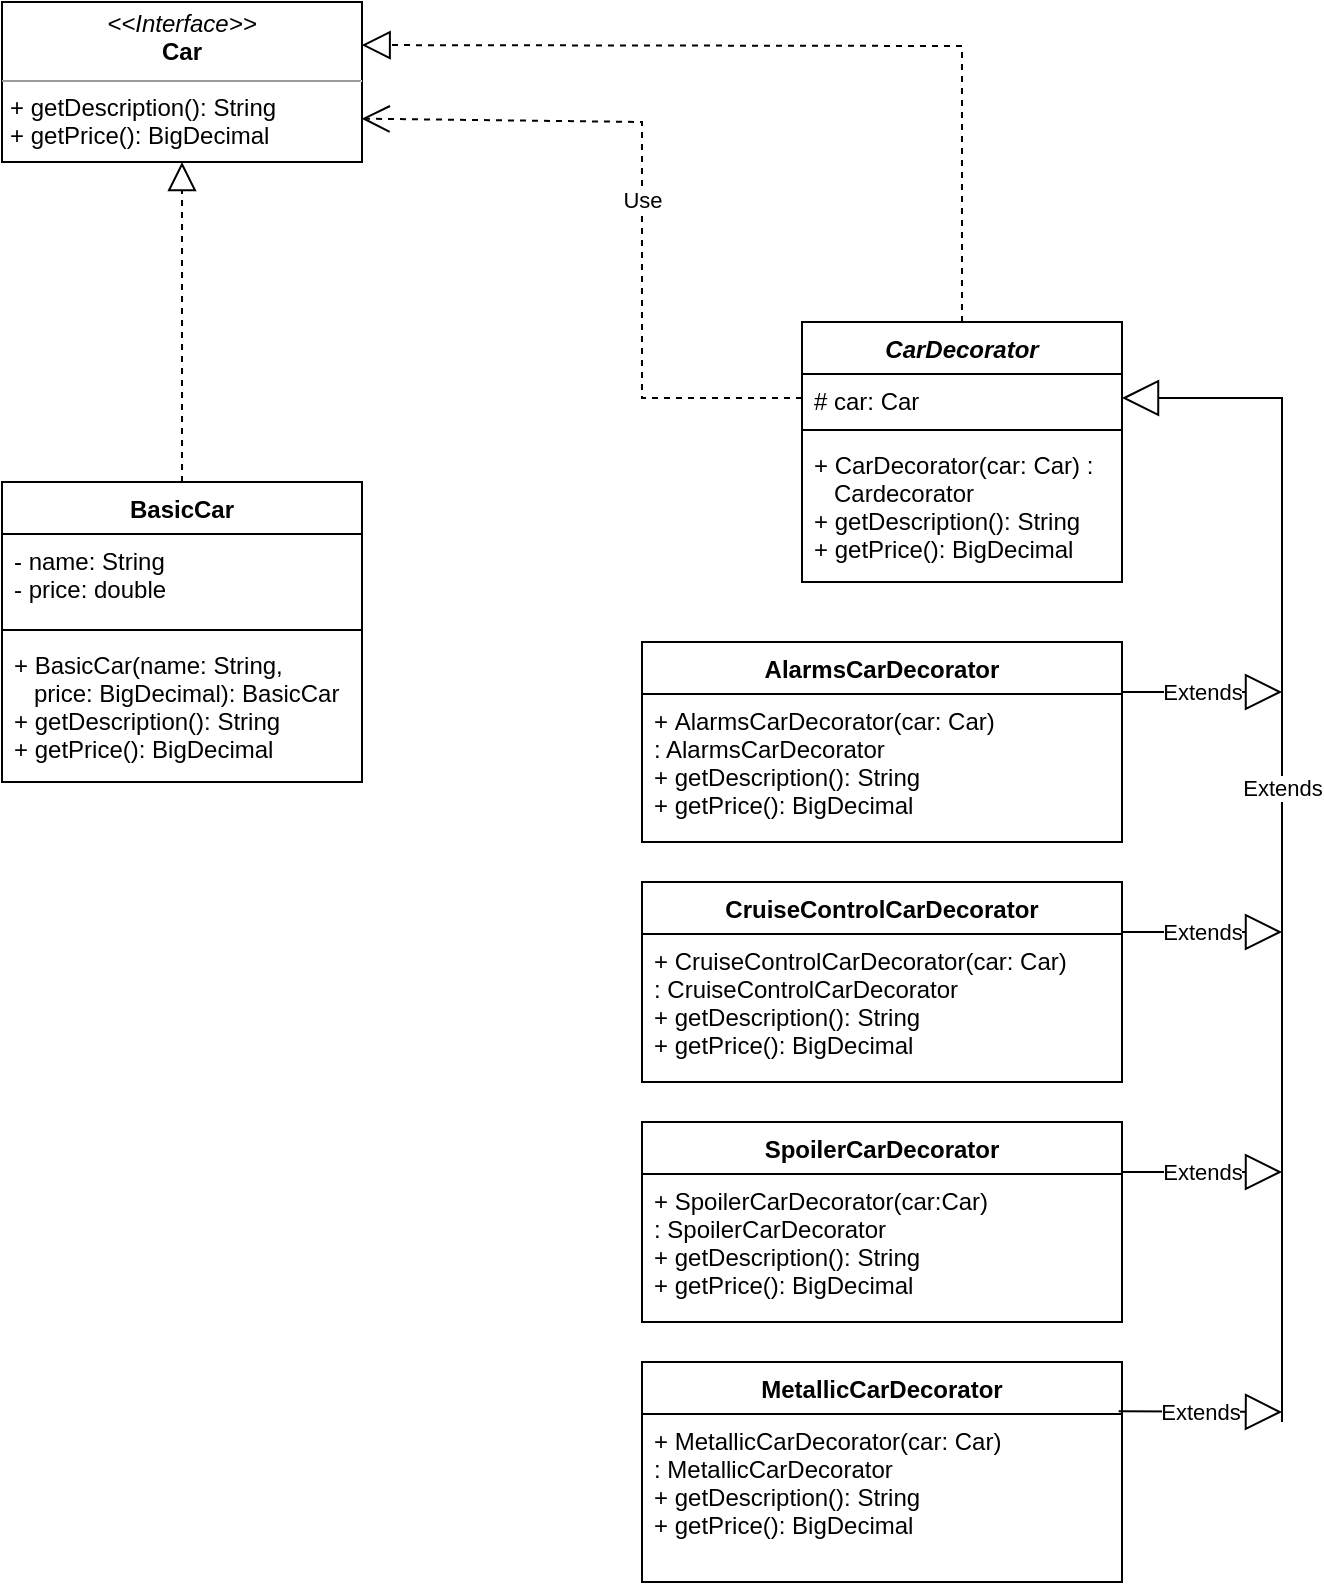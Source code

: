 <mxfile version="20.5.3" type="embed"><diagram id="23iRSUPoRavnBvh4doch" name="Page-1"><mxGraphModel dx="725" dy="824" grid="1" gridSize="10" guides="1" tooltips="1" connect="1" arrows="1" fold="1" page="1" pageScale="1" pageWidth="827" pageHeight="1169" math="0" shadow="0"><root><mxCell id="0"/><mxCell id="1" parent="0"/><mxCell id="2" value="&lt;p style=&quot;margin:0px;margin-top:4px;text-align:center;&quot;&gt;&lt;i&gt;&amp;lt;&amp;lt;Interface&amp;gt;&amp;gt;&lt;/i&gt;&lt;br&gt;&lt;b&gt;Car&lt;/b&gt;&lt;/p&gt;&lt;hr size=&quot;1&quot;&gt;&lt;p style=&quot;margin:0px;margin-left:4px;&quot;&gt;+ getDescription(): String&lt;br style=&quot;padding: 0px; margin: 0px;&quot;&gt;+ getPrice(): BigDecimal&lt;br style=&quot;padding: 0px; margin: 0px;&quot;&gt;&lt;br&gt;&lt;/p&gt;" style="verticalAlign=top;align=left;overflow=fill;fontSize=12;fontFamily=Helvetica;html=1;" parent="1" vertex="1"><mxGeometry x="120" y="80" width="180" height="80" as="geometry"/></mxCell><mxCell id="3" value="BasicCar" style="swimlane;fontStyle=1;align=center;verticalAlign=top;childLayout=stackLayout;horizontal=1;startSize=26;horizontalStack=0;resizeParent=1;resizeParentMax=0;resizeLast=0;collapsible=1;marginBottom=0;" parent="1" vertex="1"><mxGeometry x="120" y="320" width="180" height="150" as="geometry"/></mxCell><mxCell id="4" value="- name: String&#10;- price: double" style="text;strokeColor=none;fillColor=none;align=left;verticalAlign=top;spacingLeft=4;spacingRight=4;overflow=hidden;rotatable=0;points=[[0,0.5],[1,0.5]];portConstraint=eastwest;" parent="3" vertex="1"><mxGeometry y="26" width="180" height="44" as="geometry"/></mxCell><mxCell id="5" value="" style="line;strokeWidth=1;fillColor=none;align=left;verticalAlign=middle;spacingTop=-1;spacingLeft=3;spacingRight=3;rotatable=0;labelPosition=right;points=[];portConstraint=eastwest;strokeColor=inherit;" parent="3" vertex="1"><mxGeometry y="70" width="180" height="8" as="geometry"/></mxCell><mxCell id="6" value="+ BasicCar(name: String,&#10;   price: BigDecimal): BasicCar&#10;+ getDescription(): String&#10;+ getPrice(): BigDecimal" style="text;strokeColor=none;fillColor=none;align=left;verticalAlign=top;spacingLeft=4;spacingRight=4;overflow=hidden;rotatable=0;points=[[0,0.5],[1,0.5]];portConstraint=eastwest;" parent="3" vertex="1"><mxGeometry y="78" width="180" height="72" as="geometry"/></mxCell><mxCell id="7" value="CarDecorator" style="swimlane;fontStyle=3;align=center;verticalAlign=top;childLayout=stackLayout;horizontal=1;startSize=26;horizontalStack=0;resizeParent=1;resizeParentMax=0;resizeLast=0;collapsible=1;marginBottom=0;" parent="1" vertex="1"><mxGeometry x="520" y="240" width="160" height="130" as="geometry"/></mxCell><mxCell id="8" value="# car: Car" style="text;strokeColor=none;fillColor=none;align=left;verticalAlign=top;spacingLeft=4;spacingRight=4;overflow=hidden;rotatable=0;points=[[0,0.5],[1,0.5]];portConstraint=eastwest;" parent="7" vertex="1"><mxGeometry y="26" width="160" height="24" as="geometry"/></mxCell><mxCell id="9" value="" style="line;strokeWidth=1;fillColor=none;align=left;verticalAlign=middle;spacingTop=-1;spacingLeft=3;spacingRight=3;rotatable=0;labelPosition=right;points=[];portConstraint=eastwest;strokeColor=inherit;" parent="7" vertex="1"><mxGeometry y="50" width="160" height="8" as="geometry"/></mxCell><mxCell id="10" value="+ CarDecorator(car: Car) :&#10;   Cardecorator&#10;+ getDescription(): String&#10;+ getPrice(): BigDecimal" style="text;strokeColor=none;fillColor=none;align=left;verticalAlign=top;spacingLeft=4;spacingRight=4;overflow=hidden;rotatable=0;points=[[0,0.5],[1,0.5]];portConstraint=eastwest;" parent="7" vertex="1"><mxGeometry y="58" width="160" height="72" as="geometry"/></mxCell><mxCell id="11" value="CruiseControlCarDecorator" style="swimlane;fontStyle=1;align=center;verticalAlign=top;childLayout=stackLayout;horizontal=1;startSize=26;horizontalStack=0;resizeParent=1;resizeParentMax=0;resizeLast=0;collapsible=1;marginBottom=0;" parent="1" vertex="1"><mxGeometry x="440" y="520" width="240" height="100" as="geometry"/></mxCell><mxCell id="14" value="+ CruiseControlCarDecorator(car: Car)&#10;: CruiseControlCarDecorator&#10;+ getDescription(): String&#10;+ getPrice(): BigDecimal" style="text;strokeColor=none;fillColor=none;align=left;verticalAlign=top;spacingLeft=4;spacingRight=4;overflow=hidden;rotatable=0;points=[[0,0.5],[1,0.5]];portConstraint=eastwest;" parent="11" vertex="1"><mxGeometry y="26" width="240" height="74" as="geometry"/></mxCell><mxCell id="15" value="AlarmsCarDecorator" style="swimlane;fontStyle=1;align=center;verticalAlign=top;childLayout=stackLayout;horizontal=1;startSize=26;horizontalStack=0;resizeParent=1;resizeParentMax=0;resizeLast=0;collapsible=1;marginBottom=0;" parent="1" vertex="1"><mxGeometry x="440" y="400" width="240" height="100" as="geometry"/></mxCell><mxCell id="18" value="+ AlarmsCarDecorator(car: Car)&#10;: AlarmsCarDecorator&#10;+ getDescription(): String&#10;+ getPrice(): BigDecimal" style="text;strokeColor=none;fillColor=none;align=left;verticalAlign=top;spacingLeft=4;spacingRight=4;overflow=hidden;rotatable=0;points=[[0,0.5],[1,0.5]];portConstraint=eastwest;" parent="15" vertex="1"><mxGeometry y="26" width="240" height="74" as="geometry"/></mxCell><mxCell id="19" value="SpoilerCarDecorator" style="swimlane;fontStyle=1;align=center;verticalAlign=top;childLayout=stackLayout;horizontal=1;startSize=26;horizontalStack=0;resizeParent=1;resizeParentMax=0;resizeLast=0;collapsible=1;marginBottom=0;" parent="1" vertex="1"><mxGeometry x="440" y="640" width="240" height="100" as="geometry"/></mxCell><mxCell id="22" value="+ SpoilerCarDecorator(car:Car)&#10;: SpoilerCarDecorator&#10;+ getDescription(): String&#10;+ getPrice(): BigDecimal" style="text;strokeColor=none;fillColor=none;align=left;verticalAlign=top;spacingLeft=4;spacingRight=4;overflow=hidden;rotatable=0;points=[[0,0.5],[1,0.5]];portConstraint=eastwest;" parent="19" vertex="1"><mxGeometry y="26" width="240" height="74" as="geometry"/></mxCell><mxCell id="23" value="MetallicCarDecorator" style="swimlane;fontStyle=1;align=center;verticalAlign=top;childLayout=stackLayout;horizontal=1;startSize=26;horizontalStack=0;resizeParent=1;resizeParentMax=0;resizeLast=0;collapsible=1;marginBottom=0;" parent="1" vertex="1"><mxGeometry x="440" y="760" width="240" height="110" as="geometry"/></mxCell><mxCell id="26" value="+ MetallicCarDecorator(car: Car)&#10;: MetallicCarDecorator&#10;+ getDescription(): String&#10;+ getPrice(): BigDecimal" style="text;strokeColor=none;fillColor=none;align=left;verticalAlign=top;spacingLeft=4;spacingRight=4;overflow=hidden;rotatable=0;points=[[0,0.5],[1,0.5]];portConstraint=eastwest;" parent="23" vertex="1"><mxGeometry y="26" width="240" height="84" as="geometry"/></mxCell><mxCell id="27" value="Use" style="endArrow=open;endSize=12;dashed=1;html=1;rounded=0;exitX=0;exitY=0.5;exitDx=0;exitDy=0;entryX=0.999;entryY=0.729;entryDx=0;entryDy=0;entryPerimeter=0;" parent="1" source="8" target="2" edge="1"><mxGeometry width="160" relative="1" as="geometry"><mxPoint x="380" y="290" as="sourcePoint"/><mxPoint x="540" y="290" as="targetPoint"/><Array as="points"><mxPoint x="440" y="278"/><mxPoint x="440" y="140"/></Array></mxGeometry></mxCell><mxCell id="28" value="" style="endArrow=block;dashed=1;endFill=0;endSize=12;html=1;rounded=0;exitX=0.5;exitY=0;exitDx=0;exitDy=0;entryX=0.5;entryY=1;entryDx=0;entryDy=0;" parent="1" source="3" target="2" edge="1"><mxGeometry width="160" relative="1" as="geometry"><mxPoint x="380" y="290" as="sourcePoint"/><mxPoint x="540" y="290" as="targetPoint"/></mxGeometry></mxCell><mxCell id="29" value="" style="endArrow=block;dashed=1;endFill=0;endSize=12;html=1;rounded=0;exitX=0.5;exitY=0;exitDx=0;exitDy=0;entryX=0.999;entryY=0.269;entryDx=0;entryDy=0;entryPerimeter=0;" parent="1" source="7" target="2" edge="1"><mxGeometry width="160" relative="1" as="geometry"><mxPoint x="380" y="290" as="sourcePoint"/><mxPoint x="540" y="290" as="targetPoint"/><Array as="points"><mxPoint x="600" y="102"/></Array></mxGeometry></mxCell><mxCell id="30" value="Extends" style="endArrow=block;endSize=16;endFill=0;html=1;rounded=0;entryX=1;entryY=0.5;entryDx=0;entryDy=0;" parent="1" target="8" edge="1"><mxGeometry x="0.072" width="160" relative="1" as="geometry"><mxPoint x="760" y="790" as="sourcePoint"/><mxPoint x="930" y="700" as="targetPoint"/><Array as="points"><mxPoint x="760" y="278"/></Array><mxPoint as="offset"/></mxGeometry></mxCell><mxCell id="31" value="Extends" style="endArrow=block;endSize=16;endFill=0;html=1;rounded=0;exitX=1;exitY=0.25;exitDx=0;exitDy=0;" parent="1" edge="1" source="15"><mxGeometry width="160" relative="1" as="geometry"><mxPoint x="680" y="438" as="sourcePoint"/><mxPoint x="760" y="425" as="targetPoint"/></mxGeometry></mxCell><mxCell id="32" value="Extends" style="endArrow=block;endSize=16;endFill=0;html=1;rounded=0;exitX=1;exitY=0.25;exitDx=0;exitDy=0;" parent="1" source="11" edge="1"><mxGeometry width="160" relative="1" as="geometry"><mxPoint x="710" y="520" as="sourcePoint"/><mxPoint x="760" y="545" as="targetPoint"/></mxGeometry></mxCell><mxCell id="34" value="Extends" style="endArrow=block;endSize=16;endFill=0;html=1;rounded=0;exitX=1;exitY=0.25;exitDx=0;exitDy=0;" parent="1" source="19" edge="1"><mxGeometry width="160" relative="1" as="geometry"><mxPoint x="700" y="660" as="sourcePoint"/><mxPoint x="760" y="665" as="targetPoint"/></mxGeometry></mxCell><mxCell id="35" value="Extends" style="endArrow=block;endSize=16;endFill=0;html=1;rounded=0;exitX=0.993;exitY=-0.016;exitDx=0;exitDy=0;exitPerimeter=0;" parent="1" edge="1" source="26"><mxGeometry width="160" relative="1" as="geometry"><mxPoint x="680" y="838" as="sourcePoint"/><mxPoint x="760" y="785" as="targetPoint"/></mxGeometry></mxCell></root></mxGraphModel></diagram></mxfile>